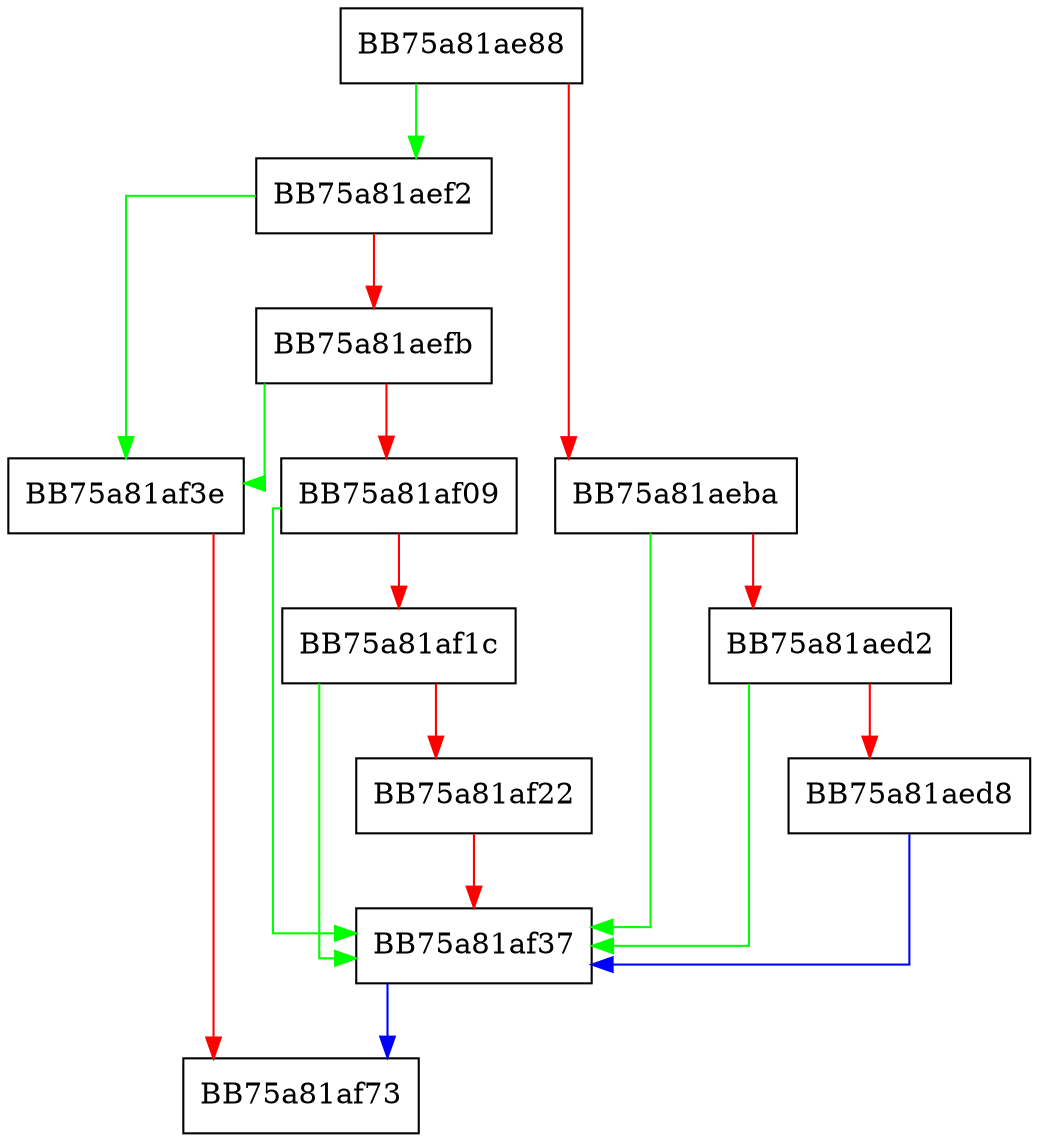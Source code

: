 digraph SetImageNameConfigurationRunningProcess {
  node [shape="box"];
  graph [splines=ortho];
  BB75a81ae88 -> BB75a81aef2 [color="green"];
  BB75a81ae88 -> BB75a81aeba [color="red"];
  BB75a81aeba -> BB75a81af37 [color="green"];
  BB75a81aeba -> BB75a81aed2 [color="red"];
  BB75a81aed2 -> BB75a81af37 [color="green"];
  BB75a81aed2 -> BB75a81aed8 [color="red"];
  BB75a81aed8 -> BB75a81af37 [color="blue"];
  BB75a81aef2 -> BB75a81af3e [color="green"];
  BB75a81aef2 -> BB75a81aefb [color="red"];
  BB75a81aefb -> BB75a81af3e [color="green"];
  BB75a81aefb -> BB75a81af09 [color="red"];
  BB75a81af09 -> BB75a81af37 [color="green"];
  BB75a81af09 -> BB75a81af1c [color="red"];
  BB75a81af1c -> BB75a81af37 [color="green"];
  BB75a81af1c -> BB75a81af22 [color="red"];
  BB75a81af22 -> BB75a81af37 [color="red"];
  BB75a81af37 -> BB75a81af73 [color="blue"];
  BB75a81af3e -> BB75a81af73 [color="red"];
}